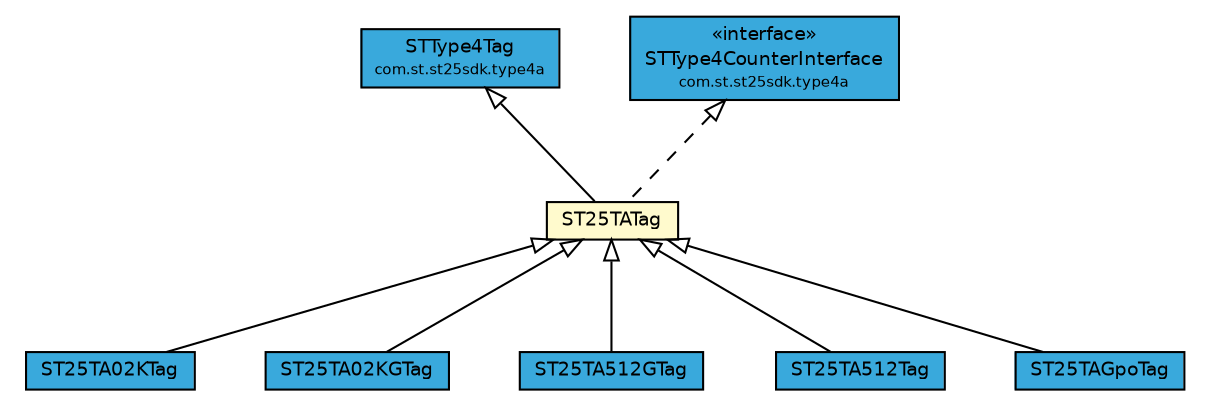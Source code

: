 #!/usr/local/bin/dot
#
# Class diagram 
# Generated by UMLGraph version R5_7_2-3-gee82a7 (http://www.umlgraph.org/)
#

digraph G {
	edge [fontname="Helvetica",fontsize=10,labelfontname="Helvetica",labelfontsize=10];
	node [fontname="Helvetica",fontsize=10,shape=plaintext];
	nodesep=0.25;
	ranksep=0.5;
	// com.st.st25sdk.type4a.STType4Tag
	c23713 [label=<<table title="com.st.st25sdk.type4a.STType4Tag" border="0" cellborder="1" cellspacing="0" cellpadding="2" port="p" bgcolor="#39a9dc" href="../STType4Tag.html">
		<tr><td><table border="0" cellspacing="0" cellpadding="1">
<tr><td align="center" balign="center"> STType4Tag </td></tr>
<tr><td align="center" balign="center"><font point-size="7.0"> com.st.st25sdk.type4a </font></td></tr>
		</table></td></tr>
		</table>>, URL="../STType4Tag.html", fontname="Helvetica", fontcolor="black", fontsize=9.0];
	// com.st.st25sdk.type4a.STType4CounterInterface
	c23716 [label=<<table title="com.st.st25sdk.type4a.STType4CounterInterface" border="0" cellborder="1" cellspacing="0" cellpadding="2" port="p" bgcolor="#39a9dc" href="../STType4CounterInterface.html">
		<tr><td><table border="0" cellspacing="0" cellpadding="1">
<tr><td align="center" balign="center"> &#171;interface&#187; </td></tr>
<tr><td align="center" balign="center"> STType4CounterInterface </td></tr>
<tr><td align="center" balign="center"><font point-size="7.0"> com.st.st25sdk.type4a </font></td></tr>
		</table></td></tr>
		</table>>, URL="../STType4CounterInterface.html", fontname="Helvetica", fontcolor="black", fontsize=9.0];
	// com.st.st25sdk.type4a.st25ta.ST25TA02KTag
	c23738 [label=<<table title="com.st.st25sdk.type4a.st25ta.ST25TA02KTag" border="0" cellborder="1" cellspacing="0" cellpadding="2" port="p" bgcolor="#39a9dc" href="./ST25TA02KTag.html">
		<tr><td><table border="0" cellspacing="0" cellpadding="1">
<tr><td align="center" balign="center"> ST25TA02KTag </td></tr>
		</table></td></tr>
		</table>>, URL="./ST25TA02KTag.html", fontname="Helvetica", fontcolor="black", fontsize=9.0];
	// com.st.st25sdk.type4a.st25ta.ST25TA02KGTag
	c23740 [label=<<table title="com.st.st25sdk.type4a.st25ta.ST25TA02KGTag" border="0" cellborder="1" cellspacing="0" cellpadding="2" port="p" bgcolor="#39a9dc" href="./ST25TA02KGTag.html">
		<tr><td><table border="0" cellspacing="0" cellpadding="1">
<tr><td align="center" balign="center"> ST25TA02KGTag </td></tr>
		</table></td></tr>
		</table>>, URL="./ST25TA02KGTag.html", fontname="Helvetica", fontcolor="black", fontsize=9.0];
	// com.st.st25sdk.type4a.st25ta.ST25TA512GTag
	c23741 [label=<<table title="com.st.st25sdk.type4a.st25ta.ST25TA512GTag" border="0" cellborder="1" cellspacing="0" cellpadding="2" port="p" bgcolor="#39a9dc" href="./ST25TA512GTag.html">
		<tr><td><table border="0" cellspacing="0" cellpadding="1">
<tr><td align="center" balign="center"> ST25TA512GTag </td></tr>
		</table></td></tr>
		</table>>, URL="./ST25TA512GTag.html", fontname="Helvetica", fontcolor="black", fontsize=9.0];
	// com.st.st25sdk.type4a.st25ta.ST25TATag
	c23742 [label=<<table title="com.st.st25sdk.type4a.st25ta.ST25TATag" border="0" cellborder="1" cellspacing="0" cellpadding="2" port="p" bgcolor="lemonChiffon" href="./ST25TATag.html">
		<tr><td><table border="0" cellspacing="0" cellpadding="1">
<tr><td align="center" balign="center"> ST25TATag </td></tr>
		</table></td></tr>
		</table>>, URL="./ST25TATag.html", fontname="Helvetica", fontcolor="black", fontsize=9.0];
	// com.st.st25sdk.type4a.st25ta.ST25TA512Tag
	c23747 [label=<<table title="com.st.st25sdk.type4a.st25ta.ST25TA512Tag" border="0" cellborder="1" cellspacing="0" cellpadding="2" port="p" bgcolor="#39a9dc" href="./ST25TA512Tag.html">
		<tr><td><table border="0" cellspacing="0" cellpadding="1">
<tr><td align="center" balign="center"> ST25TA512Tag </td></tr>
		</table></td></tr>
		</table>>, URL="./ST25TA512Tag.html", fontname="Helvetica", fontcolor="black", fontsize=9.0];
	// com.st.st25sdk.type4a.st25ta.ST25TAGpoTag
	c23749 [label=<<table title="com.st.st25sdk.type4a.st25ta.ST25TAGpoTag" border="0" cellborder="1" cellspacing="0" cellpadding="2" port="p" bgcolor="#39a9dc" href="./ST25TAGpoTag.html">
		<tr><td><table border="0" cellspacing="0" cellpadding="1">
<tr><td align="center" balign="center"> ST25TAGpoTag </td></tr>
		</table></td></tr>
		</table>>, URL="./ST25TAGpoTag.html", fontname="Helvetica", fontcolor="black", fontsize=9.0];
	//com.st.st25sdk.type4a.st25ta.ST25TA02KTag extends com.st.st25sdk.type4a.st25ta.ST25TATag
	c23742:p -> c23738:p [dir=back,arrowtail=empty];
	//com.st.st25sdk.type4a.st25ta.ST25TA02KGTag extends com.st.st25sdk.type4a.st25ta.ST25TATag
	c23742:p -> c23740:p [dir=back,arrowtail=empty];
	//com.st.st25sdk.type4a.st25ta.ST25TA512GTag extends com.st.st25sdk.type4a.st25ta.ST25TATag
	c23742:p -> c23741:p [dir=back,arrowtail=empty];
	//com.st.st25sdk.type4a.st25ta.ST25TATag extends com.st.st25sdk.type4a.STType4Tag
	c23713:p -> c23742:p [dir=back,arrowtail=empty];
	//com.st.st25sdk.type4a.st25ta.ST25TATag implements com.st.st25sdk.type4a.STType4CounterInterface
	c23716:p -> c23742:p [dir=back,arrowtail=empty,style=dashed];
	//com.st.st25sdk.type4a.st25ta.ST25TA512Tag extends com.st.st25sdk.type4a.st25ta.ST25TATag
	c23742:p -> c23747:p [dir=back,arrowtail=empty];
	//com.st.st25sdk.type4a.st25ta.ST25TAGpoTag extends com.st.st25sdk.type4a.st25ta.ST25TATag
	c23742:p -> c23749:p [dir=back,arrowtail=empty];
}

